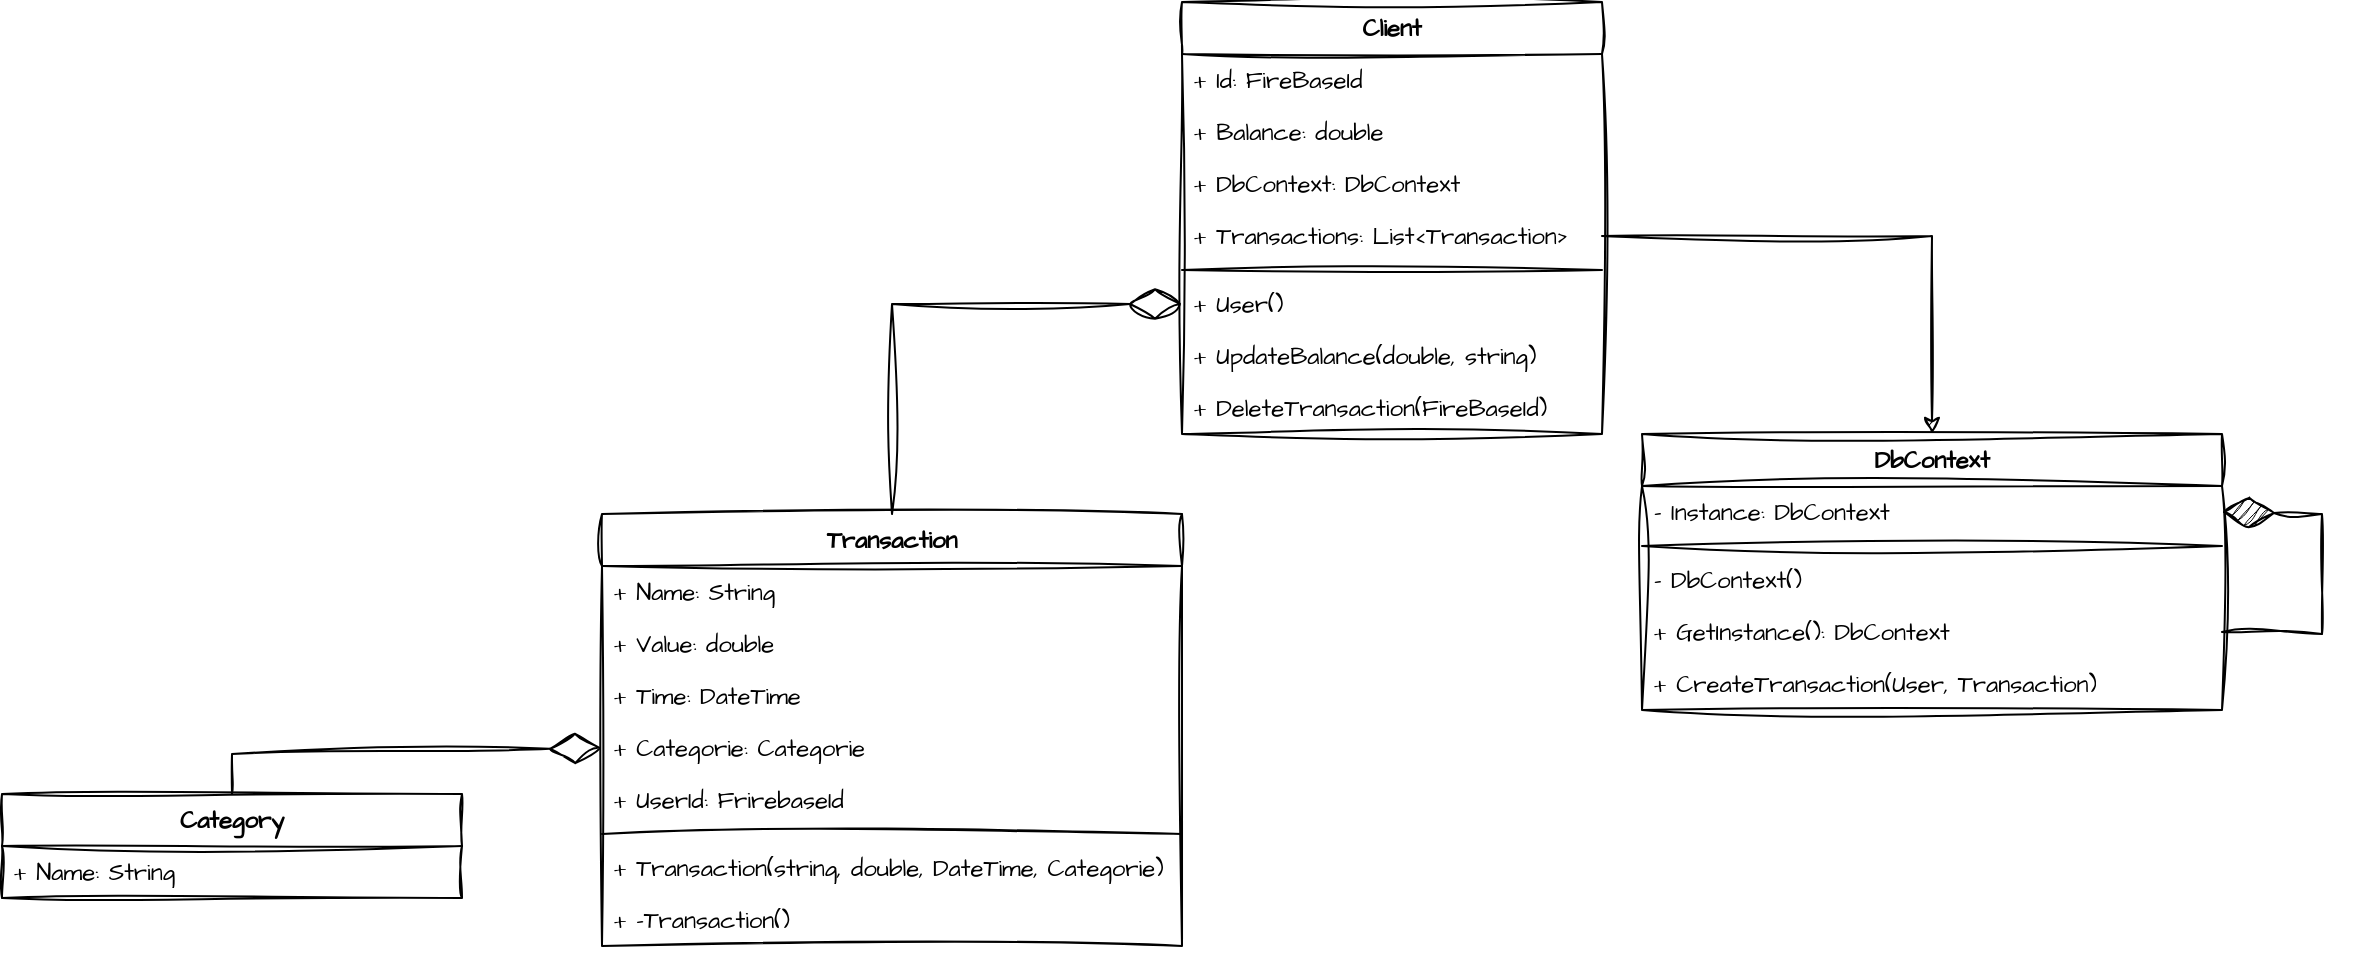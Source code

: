 <mxfile version="26.0.9">
  <diagram name="Page-1" id="nKSKijo8s8-6OPWdWnVa">
    <mxGraphModel dx="1151" dy="702" grid="1" gridSize="10" guides="1" tooltips="1" connect="1" arrows="1" fold="1" page="1" pageScale="1" pageWidth="1600" pageHeight="1600" math="0" shadow="0">
      <root>
        <mxCell id="0" />
        <mxCell id="1" parent="0" />
        <mxCell id="UrHCQXIJVqFPpH13A-ta-1" value="Client" style="swimlane;fontStyle=1;align=center;verticalAlign=top;childLayout=stackLayout;horizontal=1;startSize=26;horizontalStack=0;resizeParent=1;resizeParentMax=0;resizeLast=0;collapsible=1;marginBottom=0;whiteSpace=wrap;html=1;sketch=1;hachureGap=4;jiggle=2;curveFitting=1;fontFamily=Architects Daughter;fontSource=https%3A%2F%2Ffonts.googleapis.com%2Fcss%3Ffamily%3DArchitects%2BDaughter;" parent="1" vertex="1">
          <mxGeometry x="750" y="494" width="210" height="216" as="geometry" />
        </mxCell>
        <mxCell id="UrHCQXIJVqFPpH13A-ta-14" value="+ Id: FireBaseId" style="text;strokeColor=none;fillColor=none;align=left;verticalAlign=top;spacingLeft=4;spacingRight=4;overflow=hidden;rotatable=0;points=[[0,0.5],[1,0.5]];portConstraint=eastwest;whiteSpace=wrap;html=1;fontFamily=Architects Daughter;fontSource=https%3A%2F%2Ffonts.googleapis.com%2Fcss%3Ffamily%3DArchitects%2BDaughter;" parent="UrHCQXIJVqFPpH13A-ta-1" vertex="1">
          <mxGeometry y="26" width="210" height="26" as="geometry" />
        </mxCell>
        <mxCell id="UrHCQXIJVqFPpH13A-ta-2" value="+ Balance: double" style="text;strokeColor=none;fillColor=none;align=left;verticalAlign=top;spacingLeft=4;spacingRight=4;overflow=hidden;rotatable=0;points=[[0,0.5],[1,0.5]];portConstraint=eastwest;whiteSpace=wrap;html=1;fontFamily=Architects Daughter;fontSource=https%3A%2F%2Ffonts.googleapis.com%2Fcss%3Ffamily%3DArchitects%2BDaughter;" parent="UrHCQXIJVqFPpH13A-ta-1" vertex="1">
          <mxGeometry y="52" width="210" height="26" as="geometry" />
        </mxCell>
        <mxCell id="UrHCQXIJVqFPpH13A-ta-15" value="+ DbContext: DbContext" style="text;strokeColor=none;fillColor=none;align=left;verticalAlign=top;spacingLeft=4;spacingRight=4;overflow=hidden;rotatable=0;points=[[0,0.5],[1,0.5]];portConstraint=eastwest;whiteSpace=wrap;html=1;fontFamily=Architects Daughter;fontSource=https%3A%2F%2Ffonts.googleapis.com%2Fcss%3Ffamily%3DArchitects%2BDaughter;" parent="UrHCQXIJVqFPpH13A-ta-1" vertex="1">
          <mxGeometry y="78" width="210" height="26" as="geometry" />
        </mxCell>
        <mxCell id="UrHCQXIJVqFPpH13A-ta-17" value="+ Transactions: List&amp;lt;Transaction&amp;gt;" style="text;strokeColor=none;fillColor=none;align=left;verticalAlign=top;spacingLeft=4;spacingRight=4;overflow=hidden;rotatable=0;points=[[0,0.5],[1,0.5]];portConstraint=eastwest;whiteSpace=wrap;html=1;fontFamily=Architects Daughter;fontSource=https%3A%2F%2Ffonts.googleapis.com%2Fcss%3Ffamily%3DArchitects%2BDaughter;" parent="UrHCQXIJVqFPpH13A-ta-1" vertex="1">
          <mxGeometry y="104" width="210" height="26" as="geometry" />
        </mxCell>
        <mxCell id="UrHCQXIJVqFPpH13A-ta-3" value="" style="line;strokeWidth=1;fillColor=none;align=left;verticalAlign=middle;spacingTop=-1;spacingLeft=3;spacingRight=3;rotatable=0;labelPosition=right;points=[];portConstraint=eastwest;strokeColor=inherit;sketch=1;hachureGap=4;jiggle=2;curveFitting=1;fontFamily=Architects Daughter;fontSource=https%3A%2F%2Ffonts.googleapis.com%2Fcss%3Ffamily%3DArchitects%2BDaughter;" parent="UrHCQXIJVqFPpH13A-ta-1" vertex="1">
          <mxGeometry y="130" width="210" height="8" as="geometry" />
        </mxCell>
        <mxCell id="UrHCQXIJVqFPpH13A-ta-4" value="+ User()" style="text;strokeColor=none;fillColor=none;align=left;verticalAlign=top;spacingLeft=4;spacingRight=4;overflow=hidden;rotatable=0;points=[[0,0.5],[1,0.5]];portConstraint=eastwest;whiteSpace=wrap;html=1;fontFamily=Architects Daughter;fontSource=https%3A%2F%2Ffonts.googleapis.com%2Fcss%3Ffamily%3DArchitects%2BDaughter;" parent="UrHCQXIJVqFPpH13A-ta-1" vertex="1">
          <mxGeometry y="138" width="210" height="26" as="geometry" />
        </mxCell>
        <mxCell id="UrHCQXIJVqFPpH13A-ta-5" value="+ UpdateBalance(double, string)" style="text;strokeColor=none;fillColor=none;align=left;verticalAlign=top;spacingLeft=4;spacingRight=4;overflow=hidden;rotatable=0;points=[[0,0.5],[1,0.5]];portConstraint=eastwest;whiteSpace=wrap;html=1;fontFamily=Architects Daughter;fontSource=https%3A%2F%2Ffonts.googleapis.com%2Fcss%3Ffamily%3DArchitects%2BDaughter;" parent="UrHCQXIJVqFPpH13A-ta-1" vertex="1">
          <mxGeometry y="164" width="210" height="26" as="geometry" />
        </mxCell>
        <mxCell id="UrHCQXIJVqFPpH13A-ta-39" value="+ DeleteTransaction&lt;span style=&quot;background-color: transparent; color: light-dark(rgb(0, 0, 0), rgb(255, 255, 255));&quot;&gt;(FireBaseId)&lt;/span&gt;" style="text;strokeColor=none;fillColor=none;align=left;verticalAlign=top;spacingLeft=4;spacingRight=4;overflow=hidden;rotatable=0;points=[[0,0.5],[1,0.5]];portConstraint=eastwest;whiteSpace=wrap;html=1;fontFamily=Architects Daughter;fontSource=https%3A%2F%2Ffonts.googleapis.com%2Fcss%3Ffamily%3DArchitects%2BDaughter;" parent="UrHCQXIJVqFPpH13A-ta-1" vertex="1">
          <mxGeometry y="190" width="210" height="26" as="geometry" />
        </mxCell>
        <mxCell id="UrHCQXIJVqFPpH13A-ta-7" value="DbContext" style="swimlane;fontStyle=1;align=center;verticalAlign=top;childLayout=stackLayout;horizontal=1;startSize=26;horizontalStack=0;resizeParent=1;resizeParentMax=0;resizeLast=0;collapsible=1;marginBottom=0;whiteSpace=wrap;html=1;sketch=1;hachureGap=4;jiggle=2;curveFitting=1;fontFamily=Architects Daughter;fontSource=https%3A%2F%2Ffonts.googleapis.com%2Fcss%3Ffamily%3DArchitects%2BDaughter;" parent="1" vertex="1">
          <mxGeometry x="980" y="710" width="290" height="138" as="geometry" />
        </mxCell>
        <mxCell id="UrHCQXIJVqFPpH13A-ta-8" value="- Instance: DbContext" style="text;strokeColor=none;fillColor=none;align=left;verticalAlign=top;spacingLeft=4;spacingRight=4;overflow=hidden;rotatable=0;points=[[0,0.5],[1,0.5]];portConstraint=eastwest;whiteSpace=wrap;html=1;fontFamily=Architects Daughter;fontSource=https%3A%2F%2Ffonts.googleapis.com%2Fcss%3Ffamily%3DArchitects%2BDaughter;" parent="UrHCQXIJVqFPpH13A-ta-7" vertex="1">
          <mxGeometry y="26" width="290" height="26" as="geometry" />
        </mxCell>
        <mxCell id="UrHCQXIJVqFPpH13A-ta-9" value="" style="line;strokeWidth=1;fillColor=none;align=left;verticalAlign=middle;spacingTop=-1;spacingLeft=3;spacingRight=3;rotatable=0;labelPosition=right;points=[];portConstraint=eastwest;strokeColor=inherit;sketch=1;hachureGap=4;jiggle=2;curveFitting=1;fontFamily=Architects Daughter;fontSource=https%3A%2F%2Ffonts.googleapis.com%2Fcss%3Ffamily%3DArchitects%2BDaughter;" parent="UrHCQXIJVqFPpH13A-ta-7" vertex="1">
          <mxGeometry y="52" width="290" height="8" as="geometry" />
        </mxCell>
        <mxCell id="UrHCQXIJVqFPpH13A-ta-10" value="- DbContext()" style="text;strokeColor=none;fillColor=none;align=left;verticalAlign=top;spacingLeft=4;spacingRight=4;overflow=hidden;rotatable=0;points=[[0,0.5],[1,0.5]];portConstraint=eastwest;whiteSpace=wrap;html=1;fontFamily=Architects Daughter;fontSource=https%3A%2F%2Ffonts.googleapis.com%2Fcss%3Ffamily%3DArchitects%2BDaughter;" parent="UrHCQXIJVqFPpH13A-ta-7" vertex="1">
          <mxGeometry y="60" width="290" height="26" as="geometry" />
        </mxCell>
        <mxCell id="UrHCQXIJVqFPpH13A-ta-11" value="+ GetInstance(): DbContext" style="text;strokeColor=none;fillColor=none;align=left;verticalAlign=top;spacingLeft=4;spacingRight=4;overflow=hidden;rotatable=0;points=[[0,0.5],[1,0.5]];portConstraint=eastwest;whiteSpace=wrap;html=1;fontFamily=Architects Daughter;fontSource=https%3A%2F%2Ffonts.googleapis.com%2Fcss%3Ffamily%3DArchitects%2BDaughter;" parent="UrHCQXIJVqFPpH13A-ta-7" vertex="1">
          <mxGeometry y="86" width="290" height="26" as="geometry" />
        </mxCell>
        <mxCell id="UrHCQXIJVqFPpH13A-ta-47" value="+ CreateTransaction(User, Transaction)" style="text;strokeColor=none;fillColor=none;align=left;verticalAlign=top;spacingLeft=4;spacingRight=4;overflow=hidden;rotatable=0;points=[[0,0.5],[1,0.5]];portConstraint=eastwest;whiteSpace=wrap;html=1;fontFamily=Architects Daughter;fontSource=https%3A%2F%2Ffonts.googleapis.com%2Fcss%3Ffamily%3DArchitects%2BDaughter;" parent="UrHCQXIJVqFPpH13A-ta-7" vertex="1">
          <mxGeometry y="112" width="290" height="26" as="geometry" />
        </mxCell>
        <mxCell id="UrHCQXIJVqFPpH13A-ta-56" value="" style="endArrow=diamondThin;endFill=1;endSize=24;html=1;rounded=0;sketch=1;hachureGap=4;jiggle=2;curveFitting=1;fontFamily=Architects Daughter;fontSource=https%3A%2F%2Ffonts.googleapis.com%2Fcss%3Ffamily%3DArchitects%2BDaughter;exitX=1;exitY=0.5;exitDx=0;exitDy=0;entryX=1;entryY=0.5;entryDx=0;entryDy=0;" parent="UrHCQXIJVqFPpH13A-ta-7" source="UrHCQXIJVqFPpH13A-ta-11" target="UrHCQXIJVqFPpH13A-ta-8" edge="1">
          <mxGeometry width="160" relative="1" as="geometry">
            <mxPoint x="270" y="-30" as="sourcePoint" />
            <mxPoint x="430" y="-30" as="targetPoint" />
            <Array as="points">
              <mxPoint x="340" y="100" />
              <mxPoint x="340" y="40" />
            </Array>
          </mxGeometry>
        </mxCell>
        <mxCell id="UrHCQXIJVqFPpH13A-ta-27" value="" style="endArrow=diamondThin;endFill=0;endSize=24;html=1;rounded=0;sketch=1;hachureGap=4;jiggle=2;curveFitting=1;fontFamily=Architects Daughter;fontSource=https%3A%2F%2Ffonts.googleapis.com%2Fcss%3Ffamily%3DArchitects%2BDaughter;entryX=0;entryY=0.5;entryDx=0;entryDy=0;exitX=0.5;exitY=0;exitDx=0;exitDy=0;" parent="1" source="UrHCQXIJVqFPpH13A-ta-33" target="UrHCQXIJVqFPpH13A-ta-4" edge="1">
          <mxGeometry width="160" relative="1" as="geometry">
            <mxPoint x="605" y="735" as="sourcePoint" />
            <mxPoint x="500" y="670" as="targetPoint" />
            <Array as="points">
              <mxPoint x="605" y="645" />
            </Array>
          </mxGeometry>
        </mxCell>
        <mxCell id="UrHCQXIJVqFPpH13A-ta-28" value="Category" style="swimlane;fontStyle=1;align=center;verticalAlign=top;childLayout=stackLayout;horizontal=1;startSize=26;horizontalStack=0;resizeParent=1;resizeParentMax=0;resizeLast=0;collapsible=1;marginBottom=0;whiteSpace=wrap;html=1;sketch=1;hachureGap=4;jiggle=2;curveFitting=1;fontFamily=Architects Daughter;fontSource=https%3A%2F%2Ffonts.googleapis.com%2Fcss%3Ffamily%3DArchitects%2BDaughter;" parent="1" vertex="1">
          <mxGeometry x="160" y="890" width="230" height="52" as="geometry" />
        </mxCell>
        <mxCell id="UrHCQXIJVqFPpH13A-ta-29" value="+ Name: String" style="text;strokeColor=none;fillColor=none;align=left;verticalAlign=top;spacingLeft=4;spacingRight=4;overflow=hidden;rotatable=0;points=[[0,0.5],[1,0.5]];portConstraint=eastwest;whiteSpace=wrap;html=1;fontFamily=Architects Daughter;fontSource=https%3A%2F%2Ffonts.googleapis.com%2Fcss%3Ffamily%3DArchitects%2BDaughter;" parent="UrHCQXIJVqFPpH13A-ta-28" vertex="1">
          <mxGeometry y="26" width="230" height="26" as="geometry" />
        </mxCell>
        <mxCell id="UrHCQXIJVqFPpH13A-ta-33" value="Transaction&lt;div&gt;&lt;br&gt;&lt;/div&gt;" style="swimlane;fontStyle=1;align=center;verticalAlign=top;childLayout=stackLayout;horizontal=1;startSize=26;horizontalStack=0;resizeParent=1;resizeParentMax=0;resizeLast=0;collapsible=1;marginBottom=0;whiteSpace=wrap;html=1;sketch=1;hachureGap=4;jiggle=2;curveFitting=1;fontFamily=Architects Daughter;fontSource=https%3A%2F%2Ffonts.googleapis.com%2Fcss%3Ffamily%3DArchitects%2BDaughter;" parent="1" vertex="1">
          <mxGeometry x="460" y="750" width="290" height="216" as="geometry" />
        </mxCell>
        <mxCell id="UrHCQXIJVqFPpH13A-ta-19" value="+ Name: String" style="text;strokeColor=none;fillColor=none;align=left;verticalAlign=top;spacingLeft=4;spacingRight=4;overflow=hidden;rotatable=0;points=[[0,0.5],[1,0.5]];portConstraint=eastwest;whiteSpace=wrap;html=1;fontFamily=Architects Daughter;fontSource=https%3A%2F%2Ffonts.googleapis.com%2Fcss%3Ffamily%3DArchitects%2BDaughter;" parent="UrHCQXIJVqFPpH13A-ta-33" vertex="1">
          <mxGeometry y="26" width="290" height="26" as="geometry" />
        </mxCell>
        <mxCell id="UrHCQXIJVqFPpH13A-ta-23" value="+ Value: double" style="text;strokeColor=none;fillColor=none;align=left;verticalAlign=top;spacingLeft=4;spacingRight=4;overflow=hidden;rotatable=0;points=[[0,0.5],[1,0.5]];portConstraint=eastwest;whiteSpace=wrap;html=1;fontFamily=Architects Daughter;fontSource=https%3A%2F%2Ffonts.googleapis.com%2Fcss%3Ffamily%3DArchitects%2BDaughter;" parent="UrHCQXIJVqFPpH13A-ta-33" vertex="1">
          <mxGeometry y="52" width="290" height="26" as="geometry" />
        </mxCell>
        <mxCell id="UrHCQXIJVqFPpH13A-ta-26" value="+ Time&lt;span style=&quot;background-color: transparent; color: light-dark(rgb(0, 0, 0), rgb(255, 255, 255));&quot;&gt;: DateTime&lt;/span&gt;" style="text;strokeColor=none;fillColor=none;align=left;verticalAlign=top;spacingLeft=4;spacingRight=4;overflow=hidden;rotatable=0;points=[[0,0.5],[1,0.5]];portConstraint=eastwest;whiteSpace=wrap;html=1;fontFamily=Architects Daughter;fontSource=https%3A%2F%2Ffonts.googleapis.com%2Fcss%3Ffamily%3DArchitects%2BDaughter;" parent="UrHCQXIJVqFPpH13A-ta-33" vertex="1">
          <mxGeometry y="78" width="290" height="26" as="geometry" />
        </mxCell>
        <mxCell id="UrHCQXIJVqFPpH13A-ta-24" value="+ Categorie&lt;span style=&quot;background-color: transparent; color: light-dark(rgb(0, 0, 0), rgb(255, 255, 255));&quot;&gt;: Categorie&lt;/span&gt;" style="text;strokeColor=none;fillColor=none;align=left;verticalAlign=top;spacingLeft=4;spacingRight=4;overflow=hidden;rotatable=0;points=[[0,0.5],[1,0.5]];portConstraint=eastwest;whiteSpace=wrap;html=1;fontFamily=Architects Daughter;fontSource=https%3A%2F%2Ffonts.googleapis.com%2Fcss%3Ffamily%3DArchitects%2BDaughter;" parent="UrHCQXIJVqFPpH13A-ta-33" vertex="1">
          <mxGeometry y="104" width="290" height="26" as="geometry" />
        </mxCell>
        <mxCell id="UrHCQXIJVqFPpH13A-ta-49" value="+ UserId: FrirebaseId" style="text;strokeColor=none;fillColor=none;align=left;verticalAlign=top;spacingLeft=4;spacingRight=4;overflow=hidden;rotatable=0;points=[[0,0.5],[1,0.5]];portConstraint=eastwest;whiteSpace=wrap;html=1;fontFamily=Architects Daughter;fontSource=https%3A%2F%2Ffonts.googleapis.com%2Fcss%3Ffamily%3DArchitects%2BDaughter;" parent="UrHCQXIJVqFPpH13A-ta-33" vertex="1">
          <mxGeometry y="130" width="290" height="26" as="geometry" />
        </mxCell>
        <mxCell id="UrHCQXIJVqFPpH13A-ta-35" value="" style="line;strokeWidth=1;fillColor=none;align=left;verticalAlign=middle;spacingTop=-1;spacingLeft=3;spacingRight=3;rotatable=0;labelPosition=right;points=[];portConstraint=eastwest;strokeColor=inherit;sketch=1;hachureGap=4;jiggle=2;curveFitting=1;fontFamily=Architects Daughter;fontSource=https%3A%2F%2Ffonts.googleapis.com%2Fcss%3Ffamily%3DArchitects%2BDaughter;" parent="UrHCQXIJVqFPpH13A-ta-33" vertex="1">
          <mxGeometry y="156" width="290" height="8" as="geometry" />
        </mxCell>
        <mxCell id="UrHCQXIJVqFPpH13A-ta-37" value="+ Transaction(string, double, DateTime, Categorie)" style="text;strokeColor=none;fillColor=none;align=left;verticalAlign=top;spacingLeft=4;spacingRight=4;overflow=hidden;rotatable=0;points=[[0,0.5],[1,0.5]];portConstraint=eastwest;whiteSpace=wrap;html=1;fontFamily=Architects Daughter;fontSource=https%3A%2F%2Ffonts.googleapis.com%2Fcss%3Ffamily%3DArchitects%2BDaughter;" parent="UrHCQXIJVqFPpH13A-ta-33" vertex="1">
          <mxGeometry y="164" width="290" height="26" as="geometry" />
        </mxCell>
        <mxCell id="UrHCQXIJVqFPpH13A-ta-38" value="+ -Transaction()" style="text;strokeColor=none;fillColor=none;align=left;verticalAlign=top;spacingLeft=4;spacingRight=4;overflow=hidden;rotatable=0;points=[[0,0.5],[1,0.5]];portConstraint=eastwest;whiteSpace=wrap;html=1;fontFamily=Architects Daughter;fontSource=https%3A%2F%2Ffonts.googleapis.com%2Fcss%3Ffamily%3DArchitects%2BDaughter;" parent="UrHCQXIJVqFPpH13A-ta-33" vertex="1">
          <mxGeometry y="190" width="290" height="26" as="geometry" />
        </mxCell>
        <mxCell id="UrHCQXIJVqFPpH13A-ta-46" value="" style="endArrow=diamondThin;endFill=0;endSize=24;html=1;rounded=0;sketch=1;hachureGap=4;jiggle=2;curveFitting=1;fontFamily=Architects Daughter;fontSource=https%3A%2F%2Ffonts.googleapis.com%2Fcss%3Ffamily%3DArchitects%2BDaughter;exitX=0.5;exitY=0;exitDx=0;exitDy=0;entryX=0;entryY=0.5;entryDx=0;entryDy=0;" parent="1" source="UrHCQXIJVqFPpH13A-ta-28" target="UrHCQXIJVqFPpH13A-ta-24" edge="1">
          <mxGeometry width="160" relative="1" as="geometry">
            <mxPoint x="610" y="630" as="sourcePoint" />
            <mxPoint x="770" y="630" as="targetPoint" />
            <Array as="points">
              <mxPoint x="275" y="870" />
            </Array>
          </mxGeometry>
        </mxCell>
        <mxCell id="V3eFo4IcALYyXRsgAdy1-1" style="edgeStyle=orthogonalEdgeStyle;rounded=0;sketch=1;hachureGap=4;jiggle=2;curveFitting=1;orthogonalLoop=1;jettySize=auto;html=1;fontFamily=Architects Daughter;fontSource=https%3A%2F%2Ffonts.googleapis.com%2Fcss%3Ffamily%3DArchitects%2BDaughter;" edge="1" parent="1" source="UrHCQXIJVqFPpH13A-ta-17" target="UrHCQXIJVqFPpH13A-ta-7">
          <mxGeometry relative="1" as="geometry" />
        </mxCell>
      </root>
    </mxGraphModel>
  </diagram>
</mxfile>
